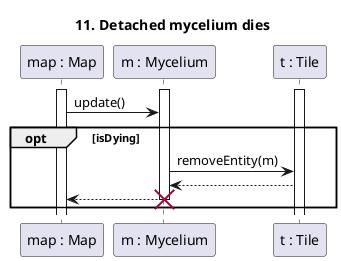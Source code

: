 @startuml Mycelium dies

title 11. Detached mycelium dies

participant "map : Map" as M
participant "m : Mycelium" as T
participant "t : Tile" as Tl

activate T
activate M
activate Tl

M -> T : update()
opt isDying
    T -> Tl : removeEntity(m)
    Tl --> T
    T --> M

destroy T

end


@enduml